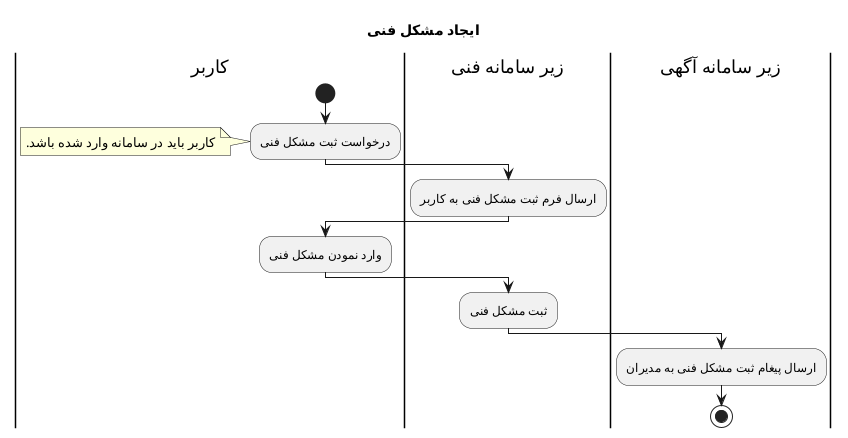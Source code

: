 @startuml CreateTicket
Title ایجاد مشکل فنی 
|کاربر|
start
:‌درخواست ثبت مشکل فنی;
note left: کاربر باید در سامانه وارد شده باشد.
|زیر سامانه فنی|
:ارسال فرم ثبت مشکل فنی به کاربر;
|کاربر|
:وارد نمودن مشکل فنی;
|زیر سامانه فنی|
:ثبت مشکل فنی;
|زیر سامانه آگهی|
:ارسال پیغام ثبت مشکل فنی به مدیران;
stop
@enduml